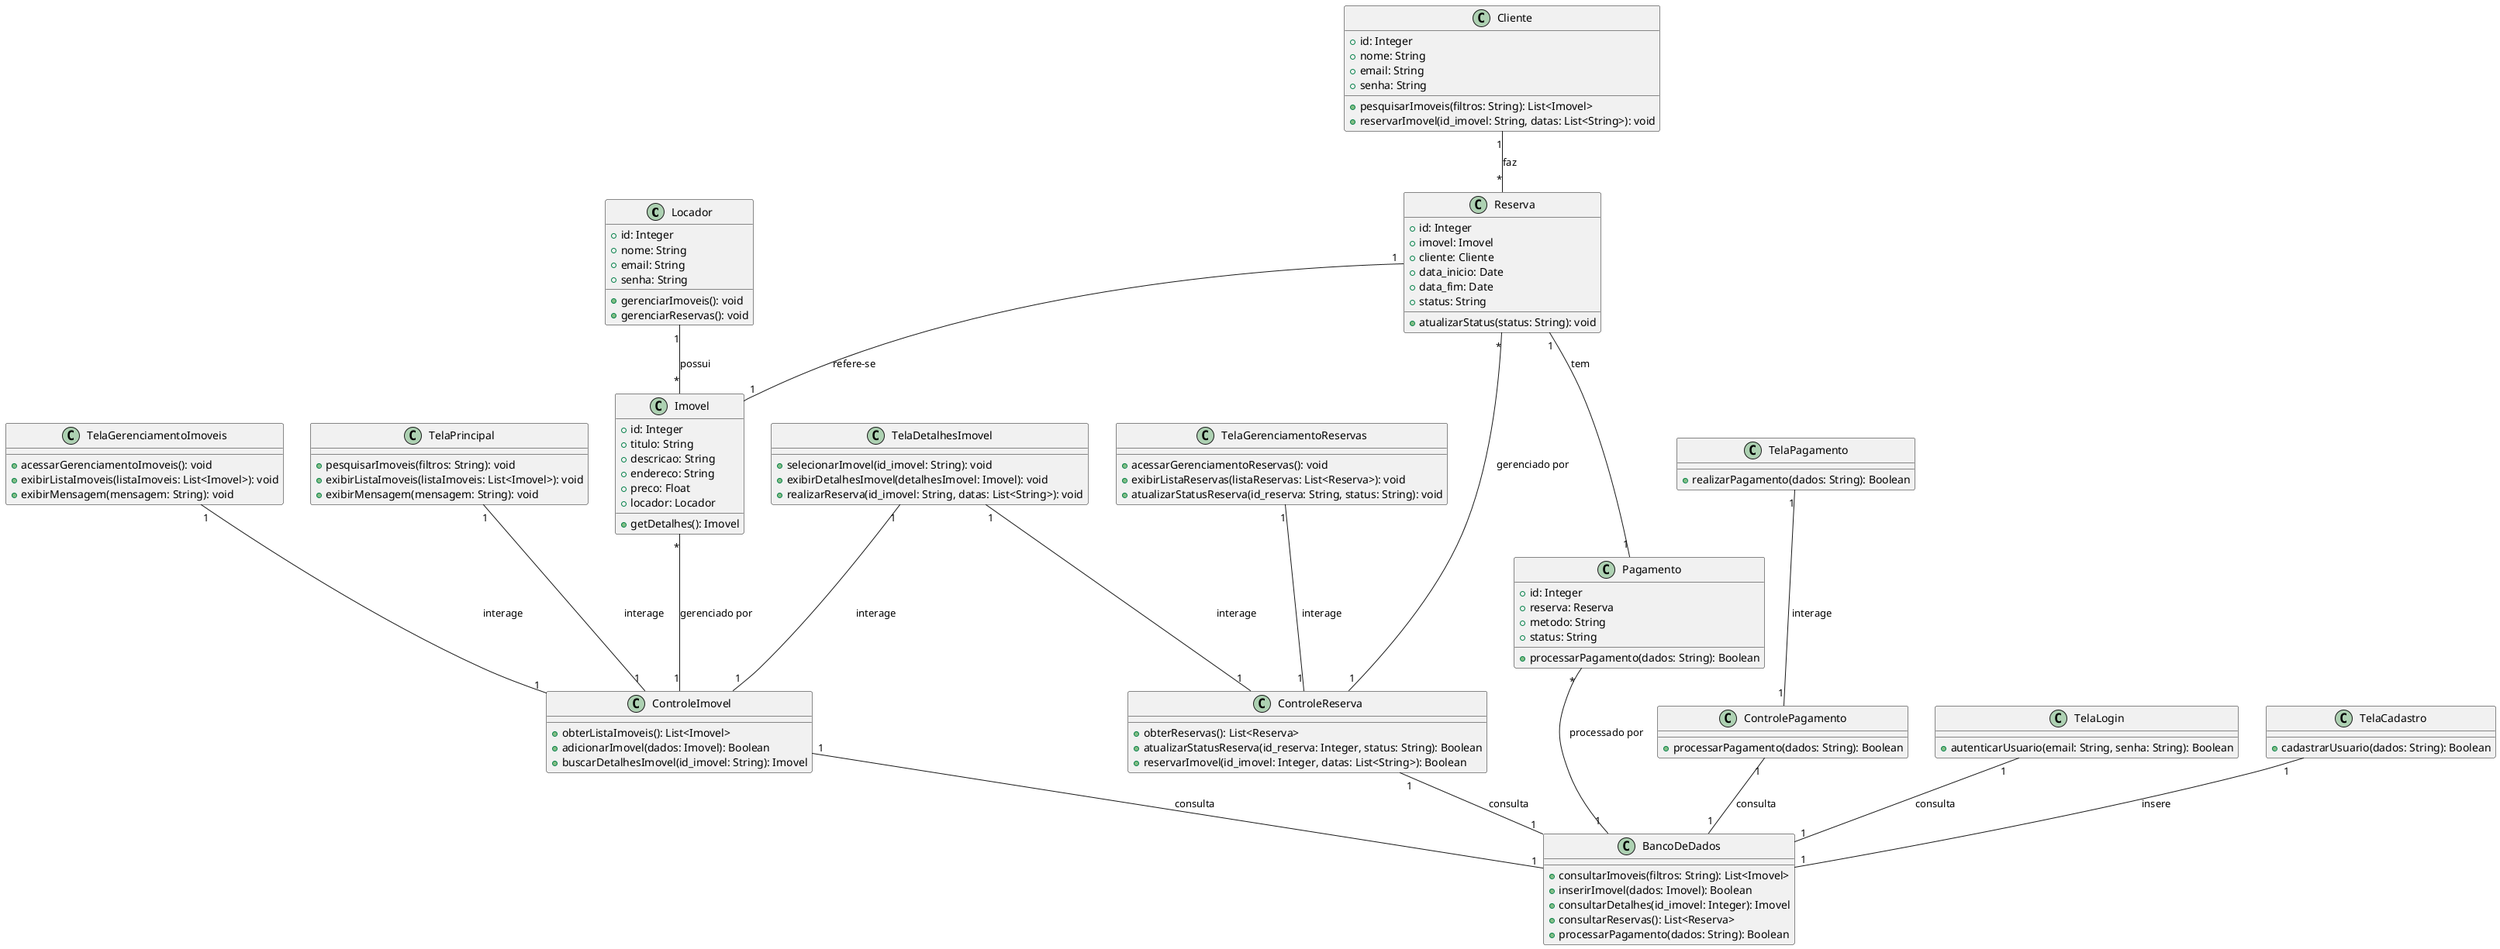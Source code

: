 @startuml

class Locador {
    +id: Integer
    +nome: String
    +email: String
    +senha: String
    +gerenciarImoveis(): void
    +gerenciarReservas(): void
}

class Cliente {
    +id: Integer
    +nome: String
    +email: String
    +senha: String
    +pesquisarImoveis(filtros: String): List<Imovel>
    +reservarImovel(id_imovel: String, datas: List<String>): void
}

class Imovel {
    +id: Integer
    +titulo: String
    +descricao: String
    +endereco: String
    +preco: Float
    +locador: Locador
    +getDetalhes(): Imovel
}

class Reserva {
    +id: Integer
    +imovel: Imovel
    +cliente: Cliente
    +data_inicio: Date
    +data_fim: Date
    +status: String
    +atualizarStatus(status: String): void
}

class Pagamento {
    +id: Integer
    +reserva: Reserva
    +metodo: String
    +status: String
    +processarPagamento(dados: String): Boolean
}

class ControleImovel {
    +obterListaImoveis(): List<Imovel>
    +adicionarImovel(dados: Imovel): Boolean
    +buscarDetalhesImovel(id_imovel: String): Imovel
}

class ControleReserva {
    +obterReservas(): List<Reserva>
    +atualizarStatusReserva(id_reserva: Integer, status: String): Boolean
    +reservarImovel(id_imovel: Integer, datas: List<String>): Boolean
}

class ControlePagamento {
    +processarPagamento(dados: String): Boolean
}

class BancoDeDados {
    +consultarImoveis(filtros: String): List<Imovel>
    +inserirImovel(dados: Imovel): Boolean
    +consultarDetalhes(id_imovel: Integer): Imovel
    +consultarReservas(): List<Reserva>
    +processarPagamento(dados: String): Boolean
}

class TelaLogin {
    +autenticarUsuario(email: String, senha: String): Boolean
}

class TelaCadastro {
    +cadastrarUsuario(dados: String): Boolean
}

class TelaPrincipal {
    +pesquisarImoveis(filtros: String): void
    +exibirListaImoveis(listaImoveis: List<Imovel>): void
    +exibirMensagem(mensagem: String): void
}

class TelaDetalhesImovel {
    +selecionarImovel(id_imovel: String): void
    +exibirDetalhesImovel(detalhesImovel: Imovel): void
    +realizarReserva(id_imovel: String, datas: List<String>): void
}

class TelaGerenciamentoImoveis {
    +acessarGerenciamentoImoveis(): void
    +exibirListaImoveis(listaImoveis: List<Imovel>): void
    +exibirMensagem(mensagem: String): void
}

class TelaGerenciamentoReservas {
    +acessarGerenciamentoReservas(): void
    +exibirListaReservas(listaReservas: List<Reserva>): void
    +atualizarStatusReserva(id_reserva: String, status: String): void
}

class TelaPagamento {
    +realizarPagamento(dados: String): Boolean
}

Locador "1" -- "*" Imovel: possui
Cliente "1" -- "*" Reserva: faz
Reserva "1" -- "1" Imovel: refere-se
Reserva "1" -- "1" Pagamento: tem
Imovel "*" -- "1" ControleImovel: gerenciado por
Reserva "*" -- "1" ControleReserva: gerenciado por
Pagamento "*" -- "1" BancoDeDados: processado por
ControleImovel "1" -- "1" BancoDeDados: consulta
ControleReserva "1" -- "1" BancoDeDados: consulta
ControlePagamento "1" -- "1" BancoDeDados: consulta

TelaLogin "1" -- "1" BancoDeDados: consulta
TelaCadastro "1" -- "1" BancoDeDados: insere
TelaPrincipal "1" -- "1" ControleImovel: interage
TelaDetalhesImovel "1" -- "1" ControleImovel: interage
TelaDetalhesImovel "1" -- "1" ControleReserva: interage
TelaGerenciamentoImoveis "1" -- "1" ControleImovel: interage
TelaGerenciamentoReservas "1" -- "1" ControleReserva: interage
TelaPagamento "1" -- "1" ControlePagamento: interage

@enduml
